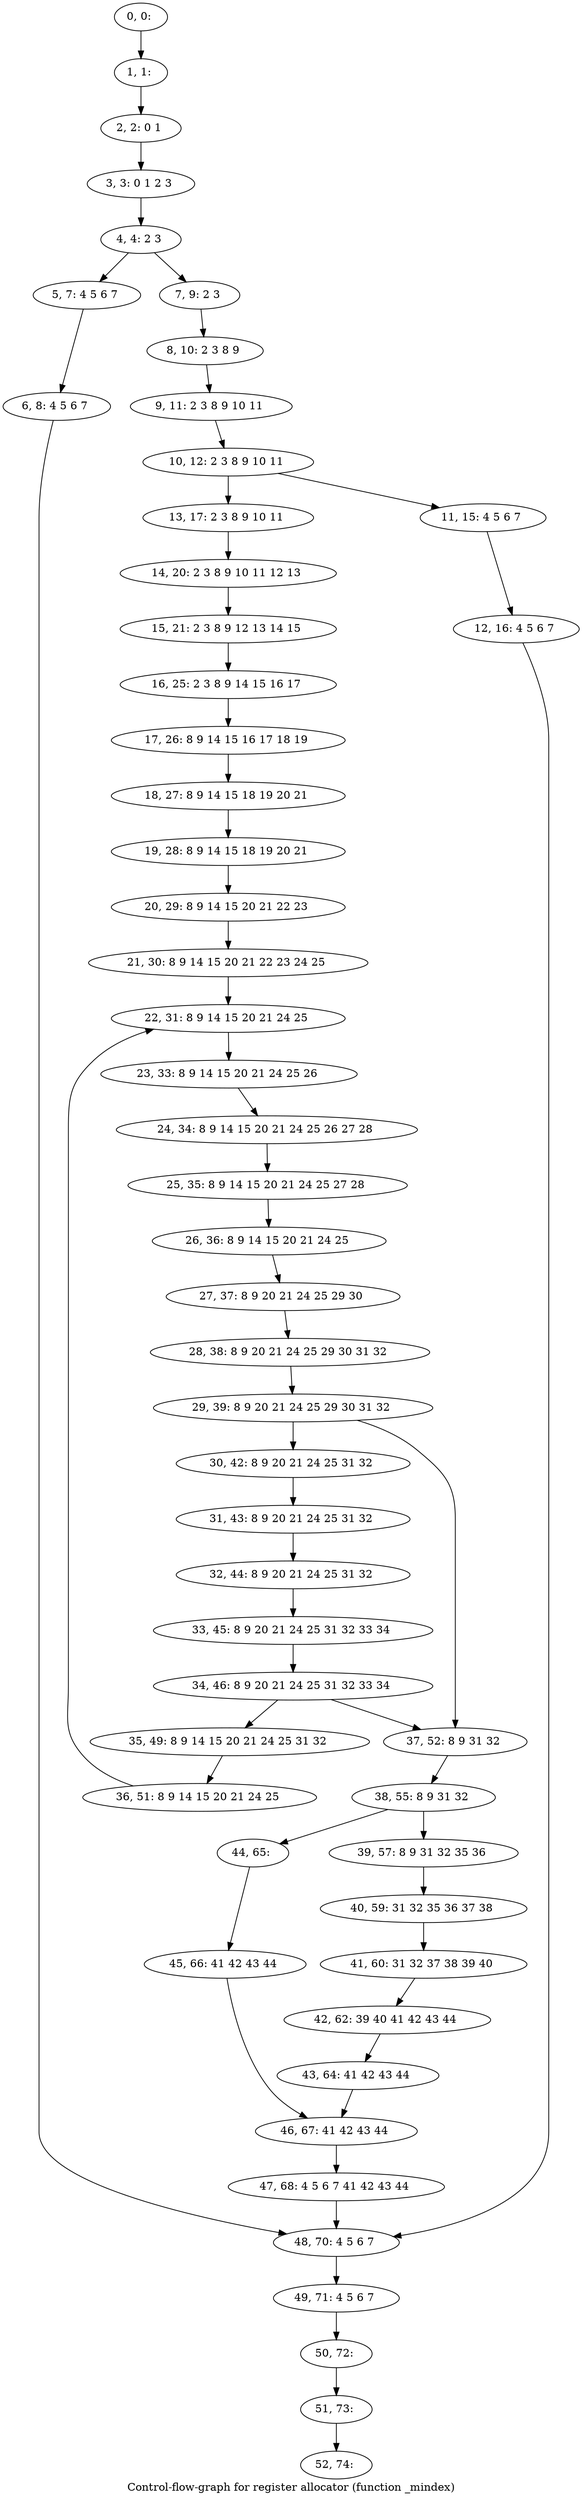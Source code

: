 digraph G {
graph [label="Control-flow-graph for register allocator (function _mindex)"]
0[label="0, 0: "];
1[label="1, 1: "];
2[label="2, 2: 0 1 "];
3[label="3, 3: 0 1 2 3 "];
4[label="4, 4: 2 3 "];
5[label="5, 7: 4 5 6 7 "];
6[label="6, 8: 4 5 6 7 "];
7[label="7, 9: 2 3 "];
8[label="8, 10: 2 3 8 9 "];
9[label="9, 11: 2 3 8 9 10 11 "];
10[label="10, 12: 2 3 8 9 10 11 "];
11[label="11, 15: 4 5 6 7 "];
12[label="12, 16: 4 5 6 7 "];
13[label="13, 17: 2 3 8 9 10 11 "];
14[label="14, 20: 2 3 8 9 10 11 12 13 "];
15[label="15, 21: 2 3 8 9 12 13 14 15 "];
16[label="16, 25: 2 3 8 9 14 15 16 17 "];
17[label="17, 26: 8 9 14 15 16 17 18 19 "];
18[label="18, 27: 8 9 14 15 18 19 20 21 "];
19[label="19, 28: 8 9 14 15 18 19 20 21 "];
20[label="20, 29: 8 9 14 15 20 21 22 23 "];
21[label="21, 30: 8 9 14 15 20 21 22 23 24 25 "];
22[label="22, 31: 8 9 14 15 20 21 24 25 "];
23[label="23, 33: 8 9 14 15 20 21 24 25 26 "];
24[label="24, 34: 8 9 14 15 20 21 24 25 26 27 28 "];
25[label="25, 35: 8 9 14 15 20 21 24 25 27 28 "];
26[label="26, 36: 8 9 14 15 20 21 24 25 "];
27[label="27, 37: 8 9 20 21 24 25 29 30 "];
28[label="28, 38: 8 9 20 21 24 25 29 30 31 32 "];
29[label="29, 39: 8 9 20 21 24 25 29 30 31 32 "];
30[label="30, 42: 8 9 20 21 24 25 31 32 "];
31[label="31, 43: 8 9 20 21 24 25 31 32 "];
32[label="32, 44: 8 9 20 21 24 25 31 32 "];
33[label="33, 45: 8 9 20 21 24 25 31 32 33 34 "];
34[label="34, 46: 8 9 20 21 24 25 31 32 33 34 "];
35[label="35, 49: 8 9 14 15 20 21 24 25 31 32 "];
36[label="36, 51: 8 9 14 15 20 21 24 25 "];
37[label="37, 52: 8 9 31 32 "];
38[label="38, 55: 8 9 31 32 "];
39[label="39, 57: 8 9 31 32 35 36 "];
40[label="40, 59: 31 32 35 36 37 38 "];
41[label="41, 60: 31 32 37 38 39 40 "];
42[label="42, 62: 39 40 41 42 43 44 "];
43[label="43, 64: 41 42 43 44 "];
44[label="44, 65: "];
45[label="45, 66: 41 42 43 44 "];
46[label="46, 67: 41 42 43 44 "];
47[label="47, 68: 4 5 6 7 41 42 43 44 "];
48[label="48, 70: 4 5 6 7 "];
49[label="49, 71: 4 5 6 7 "];
50[label="50, 72: "];
51[label="51, 73: "];
52[label="52, 74: "];
0->1 ;
1->2 ;
2->3 ;
3->4 ;
4->5 ;
4->7 ;
5->6 ;
6->48 ;
7->8 ;
8->9 ;
9->10 ;
10->11 ;
10->13 ;
11->12 ;
12->48 ;
13->14 ;
14->15 ;
15->16 ;
16->17 ;
17->18 ;
18->19 ;
19->20 ;
20->21 ;
21->22 ;
22->23 ;
23->24 ;
24->25 ;
25->26 ;
26->27 ;
27->28 ;
28->29 ;
29->30 ;
29->37 ;
30->31 ;
31->32 ;
32->33 ;
33->34 ;
34->35 ;
34->37 ;
35->36 ;
36->22 ;
37->38 ;
38->39 ;
38->44 ;
39->40 ;
40->41 ;
41->42 ;
42->43 ;
43->46 ;
44->45 ;
45->46 ;
46->47 ;
47->48 ;
48->49 ;
49->50 ;
50->51 ;
51->52 ;
}
